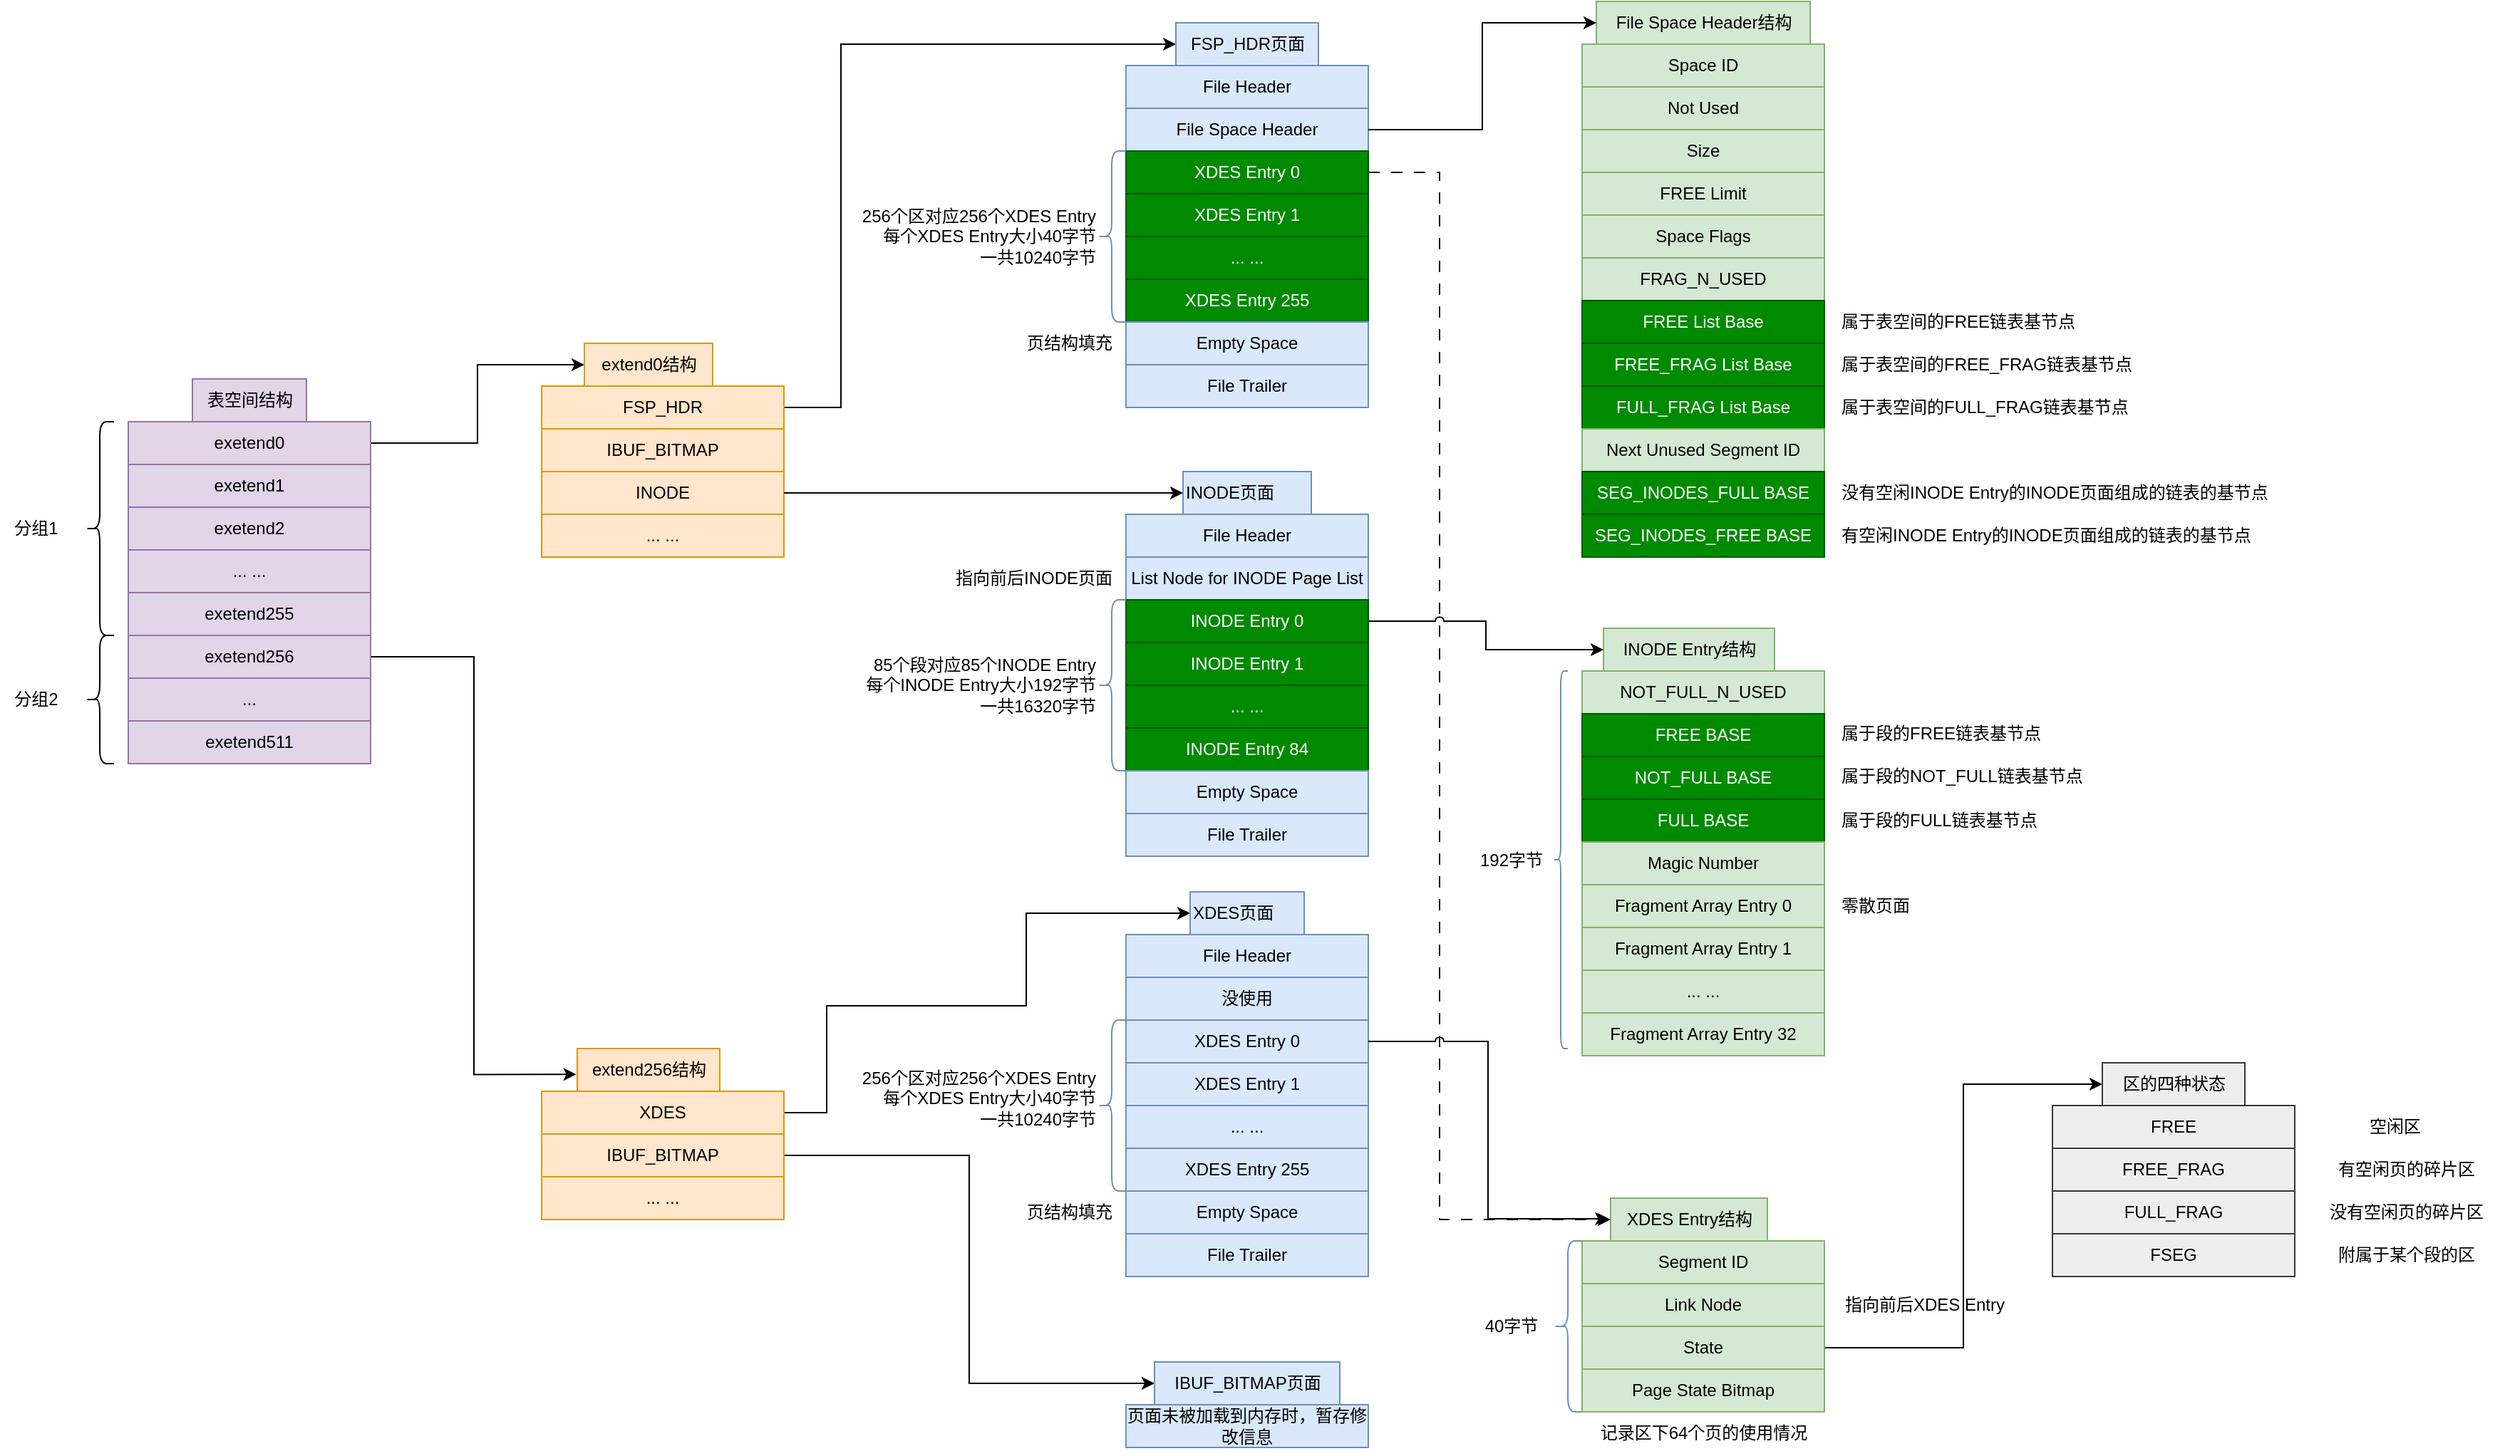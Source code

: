 <mxfile version="28.0.4">
  <diagram name="第 1 页" id="rgwFNiHghhANI89tVdpM">
    <mxGraphModel dx="1932" dy="1854" grid="1" gridSize="10" guides="1" tooltips="1" connect="1" arrows="1" fold="1" page="1" pageScale="1" pageWidth="827" pageHeight="1169" math="0" shadow="0">
      <root>
        <mxCell id="0" />
        <mxCell id="1" parent="0" />
        <mxCell id="EhMjkwyOG2z3wr5U3yRt-1" value="" style="edgeStyle=elbowEdgeStyle;rounded=0;orthogonalLoop=1;jettySize=auto;html=1;" edge="1" parent="1" source="EhMjkwyOG2z3wr5U3yRt-2" target="EhMjkwyOG2z3wr5U3yRt-20">
          <mxGeometry relative="1" as="geometry">
            <mxPoint x="780" y="210" as="targetPoint" />
          </mxGeometry>
        </mxCell>
        <mxCell id="EhMjkwyOG2z3wr5U3yRt-2" value="&lt;font&gt;exetend0&lt;/font&gt;" style="rounded=0;whiteSpace=wrap;html=1;hachureGap=4;fontFamily=Helvetica;labelBackgroundColor=none;fillColor=#e1d5e7;strokeColor=#9673a6;" vertex="1" parent="1">
          <mxGeometry x="520" y="230" width="170" height="30" as="geometry" />
        </mxCell>
        <mxCell id="EhMjkwyOG2z3wr5U3yRt-3" value="exetend1" style="rounded=0;whiteSpace=wrap;html=1;hachureGap=4;fontFamily=Helvetica;labelBackgroundColor=none;fillColor=#e1d5e7;strokeColor=#9673a6;" vertex="1" parent="1">
          <mxGeometry x="520" y="260" width="170" height="30" as="geometry" />
        </mxCell>
        <mxCell id="EhMjkwyOG2z3wr5U3yRt-4" value="exetend2" style="rounded=0;whiteSpace=wrap;html=1;hachureGap=4;fontFamily=Helvetica;labelBackgroundColor=none;fillColor=#e1d5e7;strokeColor=#9673a6;" vertex="1" parent="1">
          <mxGeometry x="520" y="290" width="170" height="30" as="geometry" />
        </mxCell>
        <mxCell id="EhMjkwyOG2z3wr5U3yRt-5" value="... ..." style="rounded=0;whiteSpace=wrap;html=1;hachureGap=4;fontFamily=Helvetica;labelBackgroundColor=none;fillColor=#e1d5e7;strokeColor=#9673a6;" vertex="1" parent="1">
          <mxGeometry x="520" y="320" width="170" height="30" as="geometry" />
        </mxCell>
        <mxCell id="EhMjkwyOG2z3wr5U3yRt-6" value="exetend255" style="rounded=0;whiteSpace=wrap;html=1;hachureGap=4;fontFamily=Helvetica;labelBackgroundColor=none;fillColor=#e1d5e7;strokeColor=#9673a6;" vertex="1" parent="1">
          <mxGeometry x="520" y="350" width="170" height="30" as="geometry" />
        </mxCell>
        <mxCell id="EhMjkwyOG2z3wr5U3yRt-7" style="edgeStyle=orthogonalEdgeStyle;rounded=0;orthogonalLoop=1;jettySize=auto;html=1;entryX=-0.007;entryY=0.605;entryDx=0;entryDy=0;entryPerimeter=0;" edge="1" parent="1" source="EhMjkwyOG2z3wr5U3yRt-8" target="EhMjkwyOG2z3wr5U3yRt-25">
          <mxGeometry relative="1" as="geometry" />
        </mxCell>
        <mxCell id="EhMjkwyOG2z3wr5U3yRt-8" value="exetend256" style="rounded=0;whiteSpace=wrap;html=1;hachureGap=4;fontFamily=Helvetica;labelBackgroundColor=none;fillColor=#e1d5e7;strokeColor=#9673a6;" vertex="1" parent="1">
          <mxGeometry x="520" y="380" width="170" height="30" as="geometry" />
        </mxCell>
        <mxCell id="EhMjkwyOG2z3wr5U3yRt-9" value="..." style="rounded=0;whiteSpace=wrap;html=1;hachureGap=4;fontFamily=Helvetica;labelBackgroundColor=none;fillColor=#e1d5e7;strokeColor=#9673a6;" vertex="1" parent="1">
          <mxGeometry x="520" y="410" width="170" height="30" as="geometry" />
        </mxCell>
        <mxCell id="EhMjkwyOG2z3wr5U3yRt-10" value="exetend511" style="rounded=0;whiteSpace=wrap;html=1;hachureGap=4;fontFamily=Helvetica;labelBackgroundColor=none;fillColor=#e1d5e7;strokeColor=#9673a6;" vertex="1" parent="1">
          <mxGeometry x="520" y="440" width="170" height="30" as="geometry" />
        </mxCell>
        <mxCell id="EhMjkwyOG2z3wr5U3yRt-11" value="" style="shape=curlyBracket;whiteSpace=wrap;html=1;rounded=1;labelPosition=left;verticalLabelPosition=middle;align=right;verticalAlign=middle;" vertex="1" parent="1">
          <mxGeometry x="490" y="230" width="20" height="150" as="geometry" />
        </mxCell>
        <mxCell id="EhMjkwyOG2z3wr5U3yRt-12" value="分组1" style="text;html=1;align=center;verticalAlign=middle;resizable=0;points=[];autosize=1;strokeColor=none;fillColor=none;" vertex="1" parent="1">
          <mxGeometry x="430" y="290" width="50" height="30" as="geometry" />
        </mxCell>
        <mxCell id="EhMjkwyOG2z3wr5U3yRt-13" value="" style="shape=curlyBracket;whiteSpace=wrap;html=1;rounded=1;labelPosition=left;verticalLabelPosition=middle;align=right;verticalAlign=middle;" vertex="1" parent="1">
          <mxGeometry x="490" y="380" width="20" height="90" as="geometry" />
        </mxCell>
        <mxCell id="EhMjkwyOG2z3wr5U3yRt-14" value="分组2" style="text;html=1;align=center;verticalAlign=middle;resizable=0;points=[];autosize=1;strokeColor=none;fillColor=none;" vertex="1" parent="1">
          <mxGeometry x="430" y="410" width="50" height="30" as="geometry" />
        </mxCell>
        <mxCell id="EhMjkwyOG2z3wr5U3yRt-15" style="rounded=0;orthogonalLoop=1;jettySize=auto;html=1;edgeStyle=elbowEdgeStyle;exitX=1;exitY=0.5;exitDx=0;exitDy=0;" edge="1" parent="1" source="EhMjkwyOG2z3wr5U3yRt-16" target="EhMjkwyOG2z3wr5U3yRt-49">
          <mxGeometry relative="1" as="geometry">
            <mxPoint x="990" y="130" as="sourcePoint" />
            <Array as="points">
              <mxPoint x="1020" y="90" />
            </Array>
          </mxGeometry>
        </mxCell>
        <mxCell id="EhMjkwyOG2z3wr5U3yRt-16" value="&lt;font&gt;FSP_HDR&lt;/font&gt;" style="rounded=0;whiteSpace=wrap;html=1;hachureGap=4;fontFamily=Helvetica;labelBackgroundColor=none;fillColor=#ffe6cc;strokeColor=#d79b00;" vertex="1" parent="1">
          <mxGeometry x="810" y="205" width="170" height="30" as="geometry" />
        </mxCell>
        <mxCell id="EhMjkwyOG2z3wr5U3yRt-17" value="IBUF_BITMAP" style="rounded=0;whiteSpace=wrap;html=1;hachureGap=4;fontFamily=Helvetica;labelBackgroundColor=none;fillColor=#ffe6cc;strokeColor=#d79b00;" vertex="1" parent="1">
          <mxGeometry x="810" y="235" width="170" height="30" as="geometry" />
        </mxCell>
        <mxCell id="EhMjkwyOG2z3wr5U3yRt-18" value="INODE" style="rounded=0;whiteSpace=wrap;html=1;hachureGap=4;fontFamily=Helvetica;labelBackgroundColor=none;fillColor=#ffe6cc;strokeColor=#d79b00;" vertex="1" parent="1">
          <mxGeometry x="810" y="265" width="170" height="30" as="geometry" />
        </mxCell>
        <mxCell id="EhMjkwyOG2z3wr5U3yRt-19" value="... ..." style="rounded=0;whiteSpace=wrap;html=1;hachureGap=4;fontFamily=Helvetica;labelBackgroundColor=none;fillColor=#ffe6cc;strokeColor=#d79b00;" vertex="1" parent="1">
          <mxGeometry x="810" y="295" width="170" height="30" as="geometry" />
        </mxCell>
        <mxCell id="EhMjkwyOG2z3wr5U3yRt-20" value="extend0结构" style="text;html=1;align=center;verticalAlign=middle;resizable=0;points=[];autosize=1;strokeColor=#d79b00;fillColor=#ffe6cc;" vertex="1" parent="1">
          <mxGeometry x="840" y="175" width="90" height="30" as="geometry" />
        </mxCell>
        <mxCell id="EhMjkwyOG2z3wr5U3yRt-21" value="表空间结构" style="text;html=1;align=center;verticalAlign=middle;resizable=0;points=[];autosize=1;strokeColor=#9673a6;fillColor=#e1d5e7;" vertex="1" parent="1">
          <mxGeometry x="565" y="200" width="80" height="30" as="geometry" />
        </mxCell>
        <mxCell id="EhMjkwyOG2z3wr5U3yRt-82" style="edgeStyle=orthogonalEdgeStyle;rounded=0;orthogonalLoop=1;jettySize=auto;html=1;exitX=1;exitY=0.5;exitDx=0;exitDy=0;" edge="1" parent="1" source="EhMjkwyOG2z3wr5U3yRt-22" target="EhMjkwyOG2z3wr5U3yRt-75">
          <mxGeometry relative="1" as="geometry">
            <Array as="points">
              <mxPoint x="1010" y="715" />
              <mxPoint x="1010" y="640" />
              <mxPoint x="1150" y="640" />
              <mxPoint x="1150" y="575" />
            </Array>
          </mxGeometry>
        </mxCell>
        <mxCell id="EhMjkwyOG2z3wr5U3yRt-22" value="&lt;font&gt;XDES&lt;/font&gt;" style="rounded=0;whiteSpace=wrap;html=1;hachureGap=4;fontFamily=Helvetica;labelBackgroundColor=none;fillColor=#ffe6cc;strokeColor=#d79b00;" vertex="1" parent="1">
          <mxGeometry x="810" y="700" width="170" height="30" as="geometry" />
        </mxCell>
        <mxCell id="xr_M1dK8QN54nfAdVbEc-6" style="edgeStyle=elbowEdgeStyle;shape=connector;rounded=0;orthogonalLoop=1;jettySize=auto;html=1;strokeColor=default;align=center;verticalAlign=middle;fontFamily=Helvetica;fontSize=11;fontColor=default;labelBackgroundColor=default;endArrow=classic;" edge="1" parent="1" source="EhMjkwyOG2z3wr5U3yRt-23" target="xr_M1dK8QN54nfAdVbEc-5">
          <mxGeometry relative="1" as="geometry" />
        </mxCell>
        <mxCell id="EhMjkwyOG2z3wr5U3yRt-23" value="IBUF_BITMAP" style="rounded=0;whiteSpace=wrap;html=1;hachureGap=4;fontFamily=Helvetica;labelBackgroundColor=none;fillColor=#ffe6cc;strokeColor=#d79b00;" vertex="1" parent="1">
          <mxGeometry x="810" y="730" width="170" height="30" as="geometry" />
        </mxCell>
        <mxCell id="EhMjkwyOG2z3wr5U3yRt-24" value="... ..." style="rounded=0;whiteSpace=wrap;html=1;hachureGap=4;fontFamily=Helvetica;labelBackgroundColor=none;fillColor=#ffe6cc;strokeColor=#d79b00;" vertex="1" parent="1">
          <mxGeometry x="810" y="760" width="170" height="30" as="geometry" />
        </mxCell>
        <mxCell id="EhMjkwyOG2z3wr5U3yRt-25" value="extend256结构" style="text;html=1;align=center;verticalAlign=middle;resizable=0;points=[];autosize=1;strokeColor=#d79b00;fillColor=#ffe6cc;" vertex="1" parent="1">
          <mxGeometry x="835" y="670" width="100" height="30" as="geometry" />
        </mxCell>
        <mxCell id="EhMjkwyOG2z3wr5U3yRt-26" value="Segment ID" style="rounded=0;whiteSpace=wrap;html=1;hachureGap=4;fontFamily=Helvetica;labelBackgroundColor=none;fillColor=#d5e8d4;strokeColor=#82b366;" vertex="1" parent="1">
          <mxGeometry x="1540" y="805" width="170" height="30" as="geometry" />
        </mxCell>
        <mxCell id="EhMjkwyOG2z3wr5U3yRt-27" value="Link Node" style="rounded=0;whiteSpace=wrap;html=1;hachureGap=4;fontFamily=Helvetica;labelBackgroundColor=none;fillColor=#d5e8d4;strokeColor=#82b366;" vertex="1" parent="1">
          <mxGeometry x="1540" y="835" width="170" height="30" as="geometry" />
        </mxCell>
        <mxCell id="EhMjkwyOG2z3wr5U3yRt-118" style="edgeStyle=elbowEdgeStyle;shape=connector;rounded=0;orthogonalLoop=1;jettySize=auto;html=1;strokeColor=default;align=center;verticalAlign=middle;fontFamily=Helvetica;fontSize=11;fontColor=default;labelBackgroundColor=default;endArrow=classic;" edge="1" parent="1" source="EhMjkwyOG2z3wr5U3yRt-28" target="EhMjkwyOG2z3wr5U3yRt-124">
          <mxGeometry relative="1" as="geometry">
            <mxPoint x="1840.0" y="880" as="targetPoint" />
          </mxGeometry>
        </mxCell>
        <mxCell id="EhMjkwyOG2z3wr5U3yRt-28" value="State" style="rounded=0;whiteSpace=wrap;html=1;hachureGap=4;fontFamily=Helvetica;labelBackgroundColor=none;fillColor=#d5e8d4;strokeColor=#82b366;" vertex="1" parent="1">
          <mxGeometry x="1540" y="865" width="170" height="30" as="geometry" />
        </mxCell>
        <mxCell id="EhMjkwyOG2z3wr5U3yRt-29" value="XDES Entry结构" style="text;html=1;align=center;verticalAlign=middle;resizable=0;points=[];autosize=1;strokeColor=#82b366;fillColor=#d5e8d4;" vertex="1" parent="1">
          <mxGeometry x="1560" y="775" width="110" height="30" as="geometry" />
        </mxCell>
        <mxCell id="EhMjkwyOG2z3wr5U3yRt-30" value="Page State Bitmap" style="rounded=0;whiteSpace=wrap;html=1;hachureGap=4;fontFamily=Helvetica;labelBackgroundColor=none;fillColor=#d5e8d4;strokeColor=#82b366;" vertex="1" parent="1">
          <mxGeometry x="1540" y="895" width="170" height="30" as="geometry" />
        </mxCell>
        <mxCell id="EhMjkwyOG2z3wr5U3yRt-31" value="指向前后XDES Entry" style="text;html=1;align=center;verticalAlign=middle;resizable=0;points=[];autosize=1;strokeColor=none;fillColor=none;" vertex="1" parent="1">
          <mxGeometry x="1710" y="835" width="140" height="30" as="geometry" />
        </mxCell>
        <mxCell id="EhMjkwyOG2z3wr5U3yRt-32" value="NOT_FULL_N_USED" style="rounded=0;whiteSpace=wrap;html=1;hachureGap=4;fontFamily=Helvetica;labelBackgroundColor=none;fillColor=#d5e8d4;strokeColor=#82b366;" vertex="1" parent="1">
          <mxGeometry x="1540" y="405" width="170" height="30" as="geometry" />
        </mxCell>
        <mxCell id="EhMjkwyOG2z3wr5U3yRt-33" value="FREE BASE" style="rounded=0;whiteSpace=wrap;html=1;hachureGap=4;fontFamily=Helvetica;labelBackgroundColor=none;fillColor=#008a00;strokeColor=#005700;fontColor=#ffffff;" vertex="1" parent="1">
          <mxGeometry x="1540" y="435" width="170" height="30" as="geometry" />
        </mxCell>
        <mxCell id="EhMjkwyOG2z3wr5U3yRt-34" value="NOT_FULL BASE" style="rounded=0;whiteSpace=wrap;html=1;hachureGap=4;fontFamily=Helvetica;labelBackgroundColor=none;fillColor=#008a00;strokeColor=#005700;fontColor=#ffffff;" vertex="1" parent="1">
          <mxGeometry x="1540" y="465" width="170" height="30" as="geometry" />
        </mxCell>
        <mxCell id="EhMjkwyOG2z3wr5U3yRt-35" value="INODE Entry结构" style="text;html=1;align=center;verticalAlign=middle;resizable=0;points=[];autosize=1;strokeColor=#82b366;fillColor=#d5e8d4;" vertex="1" parent="1">
          <mxGeometry x="1555" y="375" width="120" height="30" as="geometry" />
        </mxCell>
        <mxCell id="EhMjkwyOG2z3wr5U3yRt-36" value="FULL BASE" style="rounded=0;whiteSpace=wrap;html=1;hachureGap=4;fontFamily=Helvetica;labelBackgroundColor=none;fillColor=#008a00;strokeColor=#005700;fontColor=#ffffff;" vertex="1" parent="1">
          <mxGeometry x="1540" y="495" width="170" height="30" as="geometry" />
        </mxCell>
        <mxCell id="EhMjkwyOG2z3wr5U3yRt-37" value="指向前后INODE页面" style="text;html=1;align=center;verticalAlign=middle;resizable=0;points=[];autosize=1;strokeColor=none;fillColor=none;" vertex="1" parent="1">
          <mxGeometry x="1090" y="325" width="130" height="30" as="geometry" />
        </mxCell>
        <mxCell id="EhMjkwyOG2z3wr5U3yRt-38" value="Magic Number" style="rounded=0;whiteSpace=wrap;html=1;hachureGap=4;fontFamily=Helvetica;labelBackgroundColor=none;fillColor=#d5e8d4;strokeColor=#82b366;" vertex="1" parent="1">
          <mxGeometry x="1540" y="525" width="170" height="30" as="geometry" />
        </mxCell>
        <mxCell id="EhMjkwyOG2z3wr5U3yRt-39" value="Fragment Array Entry 0" style="rounded=0;whiteSpace=wrap;html=1;hachureGap=4;fontFamily=Helvetica;labelBackgroundColor=none;fillColor=#d5e8d4;strokeColor=#82b366;" vertex="1" parent="1">
          <mxGeometry x="1540" y="555" width="170" height="30" as="geometry" />
        </mxCell>
        <mxCell id="EhMjkwyOG2z3wr5U3yRt-40" value="Fragment Array Entry 1" style="rounded=0;whiteSpace=wrap;html=1;hachureGap=4;fontFamily=Helvetica;labelBackgroundColor=none;fillColor=#d5e8d4;strokeColor=#82b366;" vertex="1" parent="1">
          <mxGeometry x="1540" y="585" width="170" height="30" as="geometry" />
        </mxCell>
        <mxCell id="EhMjkwyOG2z3wr5U3yRt-41" value="... ..." style="rounded=0;whiteSpace=wrap;html=1;hachureGap=4;fontFamily=Helvetica;labelBackgroundColor=none;fillColor=#d5e8d4;strokeColor=#82b366;" vertex="1" parent="1">
          <mxGeometry x="1540" y="615" width="170" height="30" as="geometry" />
        </mxCell>
        <mxCell id="EhMjkwyOG2z3wr5U3yRt-42" value="Fragment Array Entry 32" style="rounded=0;whiteSpace=wrap;html=1;hachureGap=4;fontFamily=Helvetica;labelBackgroundColor=none;fillColor=#d5e8d4;strokeColor=#82b366;" vertex="1" parent="1">
          <mxGeometry x="1540" y="645" width="170" height="30" as="geometry" />
        </mxCell>
        <mxCell id="EhMjkwyOG2z3wr5U3yRt-43" value="零散页面" style="text;html=1;align=left;verticalAlign=middle;resizable=0;points=[];autosize=1;strokeColor=none;fillColor=none;" vertex="1" parent="1">
          <mxGeometry x="1720" y="555" width="70" height="30" as="geometry" />
        </mxCell>
        <mxCell id="EhMjkwyOG2z3wr5U3yRt-44" value="File Header" style="rounded=0;whiteSpace=wrap;html=1;hachureGap=4;fontFamily=Helvetica;labelBackgroundColor=none;fillColor=#dae8fc;strokeColor=#6c8ebf;" vertex="1" parent="1">
          <mxGeometry x="1220" y="-20" width="170" height="30" as="geometry" />
        </mxCell>
        <mxCell id="EhMjkwyOG2z3wr5U3yRt-45" value="File Space Header" style="rounded=0;whiteSpace=wrap;html=1;hachureGap=4;fontFamily=Helvetica;labelBackgroundColor=none;fillColor=#dae8fc;strokeColor=#6c8ebf;" vertex="1" parent="1">
          <mxGeometry x="1220" y="10" width="170" height="30" as="geometry" />
        </mxCell>
        <mxCell id="EhMjkwyOG2z3wr5U3yRt-108" style="edgeStyle=elbowEdgeStyle;shape=connector;rounded=0;orthogonalLoop=1;jettySize=auto;html=1;strokeColor=default;align=center;verticalAlign=middle;fontFamily=Helvetica;fontSize=11;fontColor=default;labelBackgroundColor=default;endArrow=classic;jumpStyle=arc;dashed=1;dashPattern=8 8;" edge="1" parent="1" source="EhMjkwyOG2z3wr5U3yRt-46">
          <mxGeometry relative="1" as="geometry">
            <mxPoint x="1560.0" y="790.0" as="targetPoint" />
            <Array as="points">
              <mxPoint x="1440" y="430" />
            </Array>
          </mxGeometry>
        </mxCell>
        <mxCell id="EhMjkwyOG2z3wr5U3yRt-46" value="&lt;span style=&quot;text-wrap-mode: nowrap;&quot;&gt;XDES Entry 0&lt;/span&gt;" style="rounded=0;whiteSpace=wrap;html=1;hachureGap=4;fontFamily=Helvetica;labelBackgroundColor=none;fillColor=#008a00;strokeColor=#005700;fontColor=#ffffff;" vertex="1" parent="1">
          <mxGeometry x="1220" y="40" width="170" height="30" as="geometry" />
        </mxCell>
        <mxCell id="EhMjkwyOG2z3wr5U3yRt-47" value="&lt;span style=&quot;text-wrap-mode: nowrap;&quot;&gt;XDES Entry 1&lt;/span&gt;" style="rounded=0;whiteSpace=wrap;html=1;hachureGap=4;fontFamily=Helvetica;labelBackgroundColor=none;fillColor=#008a00;strokeColor=#005700;fontColor=#ffffff;" vertex="1" parent="1">
          <mxGeometry x="1220" y="70" width="170" height="30" as="geometry" />
        </mxCell>
        <mxCell id="EhMjkwyOG2z3wr5U3yRt-48" value="... ..." style="rounded=0;whiteSpace=wrap;html=1;hachureGap=4;fontFamily=Helvetica;labelBackgroundColor=none;fillColor=#008a00;strokeColor=#005700;fontColor=#ffffff;" vertex="1" parent="1">
          <mxGeometry x="1220" y="100" width="170" height="30" as="geometry" />
        </mxCell>
        <mxCell id="EhMjkwyOG2z3wr5U3yRt-49" value="FSP_HDR页面" style="text;html=1;align=center;verticalAlign=middle;resizable=0;points=[];autosize=1;strokeColor=#6c8ebf;fillColor=#dae8fc;" vertex="1" parent="1">
          <mxGeometry x="1255" y="-50" width="100" height="30" as="geometry" />
        </mxCell>
        <mxCell id="EhMjkwyOG2z3wr5U3yRt-50" value="&lt;span style=&quot;text-wrap-mode: nowrap;&quot;&gt;XDES Entry 255&lt;/span&gt;" style="rounded=0;whiteSpace=wrap;html=1;hachureGap=4;fontFamily=Helvetica;labelBackgroundColor=none;fillColor=#008a00;strokeColor=#005700;fontColor=#ffffff;" vertex="1" parent="1">
          <mxGeometry x="1220" y="130" width="170" height="30" as="geometry" />
        </mxCell>
        <mxCell id="EhMjkwyOG2z3wr5U3yRt-51" value="" style="shape=curlyBracket;whiteSpace=wrap;html=1;rounded=1;labelPosition=left;verticalLabelPosition=middle;align=right;verticalAlign=middle;rotation=0;fillColor=#dae8fc;strokeColor=#6c8ebf;" vertex="1" parent="1">
          <mxGeometry x="1200" y="40" width="20" height="120" as="geometry" />
        </mxCell>
        <mxCell id="EhMjkwyOG2z3wr5U3yRt-52" value="256个区对应256个XDES Entry&lt;br&gt;每个XDES Entry大小40字节&lt;br&gt;一共10240字节" style="text;html=1;align=right;verticalAlign=middle;resizable=0;points=[];autosize=1;strokeColor=none;fillColor=none;" vertex="1" parent="1">
          <mxGeometry x="1010" y="70" width="190" height="60" as="geometry" />
        </mxCell>
        <mxCell id="EhMjkwyOG2z3wr5U3yRt-53" value="&lt;span style=&quot;text-wrap-mode: nowrap;&quot;&gt;Empty Space&lt;/span&gt;" style="rounded=0;whiteSpace=wrap;html=1;hachureGap=4;fontFamily=Helvetica;labelBackgroundColor=none;fillColor=#dae8fc;strokeColor=#6c8ebf;" vertex="1" parent="1">
          <mxGeometry x="1220" y="160" width="170" height="30" as="geometry" />
        </mxCell>
        <mxCell id="EhMjkwyOG2z3wr5U3yRt-54" value="File Trailer" style="rounded=0;whiteSpace=wrap;html=1;hachureGap=4;fontFamily=Helvetica;labelBackgroundColor=none;fillColor=#dae8fc;strokeColor=#6c8ebf;" vertex="1" parent="1">
          <mxGeometry x="1220" y="190" width="170" height="30" as="geometry" />
        </mxCell>
        <mxCell id="EhMjkwyOG2z3wr5U3yRt-55" value="页结构填充" style="text;html=1;align=center;verticalAlign=middle;resizable=0;points=[];autosize=1;strokeColor=none;fillColor=none;" vertex="1" parent="1">
          <mxGeometry x="1140" y="160" width="80" height="30" as="geometry" />
        </mxCell>
        <mxCell id="EhMjkwyOG2z3wr5U3yRt-56" value="Space ID" style="rounded=0;whiteSpace=wrap;html=1;hachureGap=4;fontFamily=Helvetica;labelBackgroundColor=none;fillColor=#d5e8d4;strokeColor=#82b366;" vertex="1" parent="1">
          <mxGeometry x="1540" y="-35" width="170" height="30" as="geometry" />
        </mxCell>
        <mxCell id="EhMjkwyOG2z3wr5U3yRt-57" value="Not Used" style="rounded=0;whiteSpace=wrap;html=1;hachureGap=4;fontFamily=Helvetica;labelBackgroundColor=none;fillColor=#d5e8d4;strokeColor=#82b366;" vertex="1" parent="1">
          <mxGeometry x="1540" y="-5" width="170" height="30" as="geometry" />
        </mxCell>
        <mxCell id="EhMjkwyOG2z3wr5U3yRt-58" value="&lt;span style=&quot;text-wrap-mode: nowrap;&quot;&gt;Size&lt;/span&gt;" style="rounded=0;whiteSpace=wrap;html=1;hachureGap=4;fontFamily=Helvetica;labelBackgroundColor=none;fillColor=#d5e8d4;strokeColor=#82b366;" vertex="1" parent="1">
          <mxGeometry x="1540" y="25" width="170" height="30" as="geometry" />
        </mxCell>
        <mxCell id="EhMjkwyOG2z3wr5U3yRt-59" value="FREE Limit" style="rounded=0;whiteSpace=wrap;html=1;hachureGap=4;fontFamily=Helvetica;labelBackgroundColor=none;fillColor=#d5e8d4;strokeColor=#82b366;" vertex="1" parent="1">
          <mxGeometry x="1540" y="55" width="170" height="30" as="geometry" />
        </mxCell>
        <mxCell id="EhMjkwyOG2z3wr5U3yRt-60" value="Space Flags" style="rounded=0;whiteSpace=wrap;html=1;hachureGap=4;fontFamily=Helvetica;labelBackgroundColor=none;fillColor=#d5e8d4;strokeColor=#82b366;" vertex="1" parent="1">
          <mxGeometry x="1540" y="85" width="170" height="30" as="geometry" />
        </mxCell>
        <mxCell id="EhMjkwyOG2z3wr5U3yRt-61" value="File Space Header结构" style="text;html=1;align=center;verticalAlign=middle;resizable=0;points=[];autosize=1;strokeColor=#82b366;fillColor=#d5e8d4;" vertex="1" parent="1">
          <mxGeometry x="1550" y="-65" width="150" height="30" as="geometry" />
        </mxCell>
        <mxCell id="EhMjkwyOG2z3wr5U3yRt-62" value="FRAG_N_USED" style="rounded=0;whiteSpace=wrap;html=1;hachureGap=4;fontFamily=Helvetica;labelBackgroundColor=none;fillColor=#d5e8d4;strokeColor=#82b366;" vertex="1" parent="1">
          <mxGeometry x="1540" y="115" width="170" height="30" as="geometry" />
        </mxCell>
        <mxCell id="EhMjkwyOG2z3wr5U3yRt-63" value="FREE List Base" style="rounded=0;whiteSpace=wrap;html=1;hachureGap=4;fontFamily=Helvetica;labelBackgroundColor=none;fillColor=#008a00;strokeColor=#005700;fontColor=#ffffff;" vertex="1" parent="1">
          <mxGeometry x="1540" y="145" width="170" height="30" as="geometry" />
        </mxCell>
        <mxCell id="EhMjkwyOG2z3wr5U3yRt-64" value="FREE_FRAG List Base" style="rounded=0;whiteSpace=wrap;html=1;hachureGap=4;fontFamily=Helvetica;labelBackgroundColor=none;fillColor=#008a00;strokeColor=#005700;fontColor=#ffffff;" vertex="1" parent="1">
          <mxGeometry x="1540" y="175" width="170" height="30" as="geometry" />
        </mxCell>
        <mxCell id="EhMjkwyOG2z3wr5U3yRt-65" style="edgeStyle=elbowEdgeStyle;rounded=0;orthogonalLoop=1;jettySize=auto;html=1;exitX=1;exitY=0.5;exitDx=0;exitDy=0;" edge="1" parent="1" source="EhMjkwyOG2z3wr5U3yRt-45" target="EhMjkwyOG2z3wr5U3yRt-61">
          <mxGeometry relative="1" as="geometry">
            <mxPoint x="1520" y="-30" as="targetPoint" />
          </mxGeometry>
        </mxCell>
        <mxCell id="EhMjkwyOG2z3wr5U3yRt-66" value="FULL_FRAG List Base" style="rounded=0;whiteSpace=wrap;html=1;hachureGap=4;fontFamily=Helvetica;labelBackgroundColor=none;fillColor=#008a00;strokeColor=#005700;fontColor=#ffffff;" vertex="1" parent="1">
          <mxGeometry x="1540" y="205" width="170" height="30" as="geometry" />
        </mxCell>
        <mxCell id="EhMjkwyOG2z3wr5U3yRt-67" value="Next Unused Segment ID" style="rounded=0;whiteSpace=wrap;html=1;hachureGap=4;fontFamily=Helvetica;labelBackgroundColor=none;fillColor=#d5e8d4;strokeColor=#82b366;" vertex="1" parent="1">
          <mxGeometry x="1540" y="235" width="170" height="30" as="geometry" />
        </mxCell>
        <mxCell id="EhMjkwyOG2z3wr5U3yRt-68" value="SEG_INODES_FULL BASE" style="rounded=0;whiteSpace=wrap;html=1;hachureGap=4;fontFamily=Helvetica;labelBackgroundColor=none;fillColor=#008a00;strokeColor=#005700;fontColor=#ffffff;" vertex="1" parent="1">
          <mxGeometry x="1540" y="265" width="170" height="30" as="geometry" />
        </mxCell>
        <mxCell id="EhMjkwyOG2z3wr5U3yRt-69" value="SEG_INODES_FREE BASE" style="rounded=0;whiteSpace=wrap;html=1;hachureGap=4;fontFamily=Helvetica;labelBackgroundColor=none;fillColor=#008a00;strokeColor=#005700;fontColor=#ffffff;" vertex="1" parent="1">
          <mxGeometry x="1540" y="295" width="170" height="30" as="geometry" />
        </mxCell>
        <mxCell id="EhMjkwyOG2z3wr5U3yRt-70" value="File Header" style="rounded=0;whiteSpace=wrap;html=1;hachureGap=4;fontFamily=Helvetica;labelBackgroundColor=none;fillColor=#dae8fc;strokeColor=#6c8ebf;" vertex="1" parent="1">
          <mxGeometry x="1220" y="590" width="170" height="30" as="geometry" />
        </mxCell>
        <mxCell id="EhMjkwyOG2z3wr5U3yRt-71" value="没使用" style="rounded=0;whiteSpace=wrap;html=1;hachureGap=4;fontFamily=Helvetica;labelBackgroundColor=none;fillColor=#dae8fc;strokeColor=#6c8ebf;" vertex="1" parent="1">
          <mxGeometry x="1220" y="620" width="170" height="30" as="geometry" />
        </mxCell>
        <mxCell id="EhMjkwyOG2z3wr5U3yRt-72" value="&lt;span style=&quot;text-wrap-mode: nowrap;&quot;&gt;XDES Entry 0&lt;/span&gt;" style="rounded=0;whiteSpace=wrap;html=1;hachureGap=4;fontFamily=Helvetica;labelBackgroundColor=none;fillColor=#dae8fc;strokeColor=#6c8ebf;" vertex="1" parent="1">
          <mxGeometry x="1220" y="650" width="170" height="30" as="geometry" />
        </mxCell>
        <mxCell id="EhMjkwyOG2z3wr5U3yRt-73" value="&lt;span style=&quot;text-wrap-mode: nowrap;&quot;&gt;XDES Entry 1&lt;/span&gt;" style="rounded=0;whiteSpace=wrap;html=1;hachureGap=4;fontFamily=Helvetica;labelBackgroundColor=none;fillColor=#dae8fc;strokeColor=#6c8ebf;" vertex="1" parent="1">
          <mxGeometry x="1220" y="680" width="170" height="30" as="geometry" />
        </mxCell>
        <mxCell id="EhMjkwyOG2z3wr5U3yRt-74" value="... ..." style="rounded=0;whiteSpace=wrap;html=1;hachureGap=4;fontFamily=Helvetica;labelBackgroundColor=none;fillColor=#dae8fc;strokeColor=#6c8ebf;" vertex="1" parent="1">
          <mxGeometry x="1220" y="710" width="170" height="30" as="geometry" />
        </mxCell>
        <mxCell id="EhMjkwyOG2z3wr5U3yRt-75" value="XDES页面" style="text;html=1;align=left;verticalAlign=middle;resizable=0;points=[];autosize=1;strokeColor=#6c8ebf;fillColor=#dae8fc;" vertex="1" parent="1">
          <mxGeometry x="1265" y="560" width="80" height="30" as="geometry" />
        </mxCell>
        <mxCell id="EhMjkwyOG2z3wr5U3yRt-76" value="&lt;span style=&quot;text-wrap-mode: nowrap;&quot;&gt;XDES Entry 255&lt;/span&gt;" style="rounded=0;whiteSpace=wrap;html=1;hachureGap=4;fontFamily=Helvetica;labelBackgroundColor=none;fillColor=#dae8fc;strokeColor=#6c8ebf;" vertex="1" parent="1">
          <mxGeometry x="1220" y="740" width="170" height="30" as="geometry" />
        </mxCell>
        <mxCell id="EhMjkwyOG2z3wr5U3yRt-77" value="" style="shape=curlyBracket;whiteSpace=wrap;html=1;rounded=1;labelPosition=left;verticalLabelPosition=middle;align=right;verticalAlign=middle;rotation=0;fillColor=#dae8fc;strokeColor=#6c8ebf;" vertex="1" parent="1">
          <mxGeometry x="1200" y="650" width="20" height="120" as="geometry" />
        </mxCell>
        <mxCell id="EhMjkwyOG2z3wr5U3yRt-78" value="256个区对应256个XDES Entry&lt;br&gt;每个XDES Entry大小40字节&lt;br&gt;一共10240字节" style="text;html=1;align=right;verticalAlign=middle;resizable=0;points=[];autosize=1;strokeColor=none;fillColor=none;" vertex="1" parent="1">
          <mxGeometry x="1010" y="675" width="190" height="60" as="geometry" />
        </mxCell>
        <mxCell id="EhMjkwyOG2z3wr5U3yRt-79" value="&lt;span style=&quot;text-wrap-mode: nowrap;&quot;&gt;Empty Space&lt;/span&gt;" style="rounded=0;whiteSpace=wrap;html=1;hachureGap=4;fontFamily=Helvetica;labelBackgroundColor=none;fillColor=#dae8fc;strokeColor=#6c8ebf;" vertex="1" parent="1">
          <mxGeometry x="1220" y="770" width="170" height="30" as="geometry" />
        </mxCell>
        <mxCell id="EhMjkwyOG2z3wr5U3yRt-80" value="File Trailer" style="rounded=0;whiteSpace=wrap;html=1;hachureGap=4;fontFamily=Helvetica;labelBackgroundColor=none;fillColor=#dae8fc;strokeColor=#6c8ebf;" vertex="1" parent="1">
          <mxGeometry x="1220" y="800" width="170" height="30" as="geometry" />
        </mxCell>
        <mxCell id="EhMjkwyOG2z3wr5U3yRt-81" value="页结构填充" style="text;html=1;align=center;verticalAlign=middle;resizable=0;points=[];autosize=1;strokeColor=none;fillColor=none;" vertex="1" parent="1">
          <mxGeometry x="1140" y="770" width="80" height="30" as="geometry" />
        </mxCell>
        <mxCell id="EhMjkwyOG2z3wr5U3yRt-83" value="File Header" style="rounded=0;whiteSpace=wrap;html=1;hachureGap=4;fontFamily=Helvetica;labelBackgroundColor=none;fillColor=#dae8fc;strokeColor=#6c8ebf;" vertex="1" parent="1">
          <mxGeometry x="1220" y="295" width="170" height="30" as="geometry" />
        </mxCell>
        <mxCell id="EhMjkwyOG2z3wr5U3yRt-84" value="List Node for INODE Page List" style="rounded=0;whiteSpace=wrap;html=1;hachureGap=4;fontFamily=Helvetica;labelBackgroundColor=none;fillColor=#dae8fc;strokeColor=#6c8ebf;" vertex="1" parent="1">
          <mxGeometry x="1220" y="325" width="170" height="30" as="geometry" />
        </mxCell>
        <mxCell id="EhMjkwyOG2z3wr5U3yRt-98" style="edgeStyle=elbowEdgeStyle;shape=connector;rounded=0;orthogonalLoop=1;jettySize=auto;html=1;strokeColor=default;align=center;verticalAlign=middle;fontFamily=Helvetica;fontSize=11;fontColor=default;labelBackgroundColor=default;endArrow=classic;jumpStyle=arc;" edge="1" parent="1" source="EhMjkwyOG2z3wr5U3yRt-85" target="EhMjkwyOG2z3wr5U3yRt-35">
          <mxGeometry relative="1" as="geometry" />
        </mxCell>
        <mxCell id="EhMjkwyOG2z3wr5U3yRt-85" value="&lt;span style=&quot;text-wrap-mode: nowrap;&quot;&gt;INODE Entry 0&lt;/span&gt;" style="rounded=0;whiteSpace=wrap;html=1;hachureGap=4;fontFamily=Helvetica;labelBackgroundColor=none;fillColor=#008a00;strokeColor=#005700;fontColor=#ffffff;" vertex="1" parent="1">
          <mxGeometry x="1220" y="355" width="170" height="30" as="geometry" />
        </mxCell>
        <mxCell id="EhMjkwyOG2z3wr5U3yRt-86" value="&lt;span style=&quot;text-wrap-mode: nowrap;&quot;&gt;INODE&lt;/span&gt;&lt;span style=&quot;text-wrap-mode: nowrap;&quot;&gt;&amp;nbsp;Entry 1&lt;/span&gt;" style="rounded=0;whiteSpace=wrap;html=1;hachureGap=4;fontFamily=Helvetica;labelBackgroundColor=none;fillColor=#008a00;strokeColor=#005700;fontColor=#ffffff;" vertex="1" parent="1">
          <mxGeometry x="1220" y="385" width="170" height="30" as="geometry" />
        </mxCell>
        <mxCell id="EhMjkwyOG2z3wr5U3yRt-87" value="... ..." style="rounded=0;whiteSpace=wrap;html=1;hachureGap=4;fontFamily=Helvetica;labelBackgroundColor=none;fillColor=#008a00;strokeColor=#005700;fontColor=#ffffff;" vertex="1" parent="1">
          <mxGeometry x="1220" y="415" width="170" height="30" as="geometry" />
        </mxCell>
        <mxCell id="EhMjkwyOG2z3wr5U3yRt-88" value="INODE页面" style="text;html=1;align=left;verticalAlign=middle;resizable=0;points=[];autosize=1;strokeColor=#6c8ebf;fillColor=#dae8fc;" vertex="1" parent="1">
          <mxGeometry x="1260" y="265" width="90" height="30" as="geometry" />
        </mxCell>
        <mxCell id="EhMjkwyOG2z3wr5U3yRt-89" value="&lt;span style=&quot;text-wrap-mode: nowrap;&quot;&gt;INODE&lt;/span&gt;&lt;span style=&quot;text-wrap-mode: nowrap;&quot;&gt;&amp;nbsp;Entry 84&lt;/span&gt;" style="rounded=0;whiteSpace=wrap;html=1;hachureGap=4;fontFamily=Helvetica;labelBackgroundColor=none;fillColor=#008a00;strokeColor=#005700;fontColor=#ffffff;" vertex="1" parent="1">
          <mxGeometry x="1220" y="445" width="170" height="30" as="geometry" />
        </mxCell>
        <mxCell id="EhMjkwyOG2z3wr5U3yRt-91" value="&lt;span style=&quot;text-wrap-mode: nowrap;&quot;&gt;Empty Space&lt;/span&gt;" style="rounded=0;whiteSpace=wrap;html=1;hachureGap=4;fontFamily=Helvetica;labelBackgroundColor=none;fillColor=#dae8fc;strokeColor=#6c8ebf;" vertex="1" parent="1">
          <mxGeometry x="1220" y="475" width="170" height="30" as="geometry" />
        </mxCell>
        <mxCell id="EhMjkwyOG2z3wr5U3yRt-92" value="File Trailer" style="rounded=0;whiteSpace=wrap;html=1;hachureGap=4;fontFamily=Helvetica;labelBackgroundColor=none;fillColor=#dae8fc;strokeColor=#6c8ebf;" vertex="1" parent="1">
          <mxGeometry x="1220" y="505" width="170" height="30" as="geometry" />
        </mxCell>
        <mxCell id="EhMjkwyOG2z3wr5U3yRt-93" style="edgeStyle=elbowEdgeStyle;rounded=0;orthogonalLoop=1;jettySize=auto;html=1;" edge="1" parent="1" source="EhMjkwyOG2z3wr5U3yRt-18" target="EhMjkwyOG2z3wr5U3yRt-88">
          <mxGeometry relative="1" as="geometry" />
        </mxCell>
        <mxCell id="EhMjkwyOG2z3wr5U3yRt-94" value="85个段对应85个INODE Entry&lt;br&gt;每个INODE Entry大小192字节&lt;br&gt;一共16320字节" style="text;html=1;align=right;verticalAlign=middle;resizable=0;points=[];autosize=1;strokeColor=none;fillColor=none;" vertex="1" parent="1">
          <mxGeometry x="1020" y="385" width="180" height="60" as="geometry" />
        </mxCell>
        <mxCell id="EhMjkwyOG2z3wr5U3yRt-95" value="" style="shape=curlyBracket;whiteSpace=wrap;html=1;rounded=1;labelPosition=left;verticalLabelPosition=middle;align=right;verticalAlign=middle;rotation=0;fillColor=#dae8fc;strokeColor=#6c8ebf;" vertex="1" parent="1">
          <mxGeometry x="1200" y="355" width="20" height="120" as="geometry" />
        </mxCell>
        <mxCell id="EhMjkwyOG2z3wr5U3yRt-97" style="edgeStyle=elbowEdgeStyle;rounded=0;orthogonalLoop=1;jettySize=auto;html=1;fontFamily=Helvetica;fontSize=12;fontColor=default;autosize=1;resizable=0;entryX=-0.016;entryY=0.483;entryDx=0;entryDy=0;entryPerimeter=0;jumpStyle=arc;" edge="1" parent="1" source="EhMjkwyOG2z3wr5U3yRt-72" target="EhMjkwyOG2z3wr5U3yRt-29">
          <mxGeometry relative="1" as="geometry">
            <mxPoint x="1605" y="560" as="targetPoint" />
          </mxGeometry>
        </mxCell>
        <mxCell id="EhMjkwyOG2z3wr5U3yRt-109" value="" style="shape=curlyBracket;whiteSpace=wrap;html=1;rounded=1;labelPosition=left;verticalLabelPosition=middle;align=right;verticalAlign=middle;rotation=0;fillColor=#dae8fc;strokeColor=#6c8ebf;" vertex="1" parent="1">
          <mxGeometry x="1520" y="805" width="20" height="120" as="geometry" />
        </mxCell>
        <mxCell id="EhMjkwyOG2z3wr5U3yRt-110" value="40字节" style="text;html=1;align=center;verticalAlign=middle;resizable=0;points=[];autosize=1;strokeColor=none;fillColor=none;" vertex="1" parent="1">
          <mxGeometry x="1460" y="850" width="60" height="30" as="geometry" />
        </mxCell>
        <mxCell id="EhMjkwyOG2z3wr5U3yRt-111" value="" style="shape=curlyBracket;whiteSpace=wrap;html=1;rounded=1;labelPosition=left;verticalLabelPosition=middle;align=right;verticalAlign=middle;rotation=0;fillColor=#dae8fc;strokeColor=#6c8ebf;" vertex="1" parent="1">
          <mxGeometry x="1520" y="405" width="10" height="265" as="geometry" />
        </mxCell>
        <mxCell id="EhMjkwyOG2z3wr5U3yRt-112" value="192字节" style="text;html=1;align=center;verticalAlign=middle;resizable=0;points=[];autosize=1;strokeColor=none;fillColor=none;" vertex="1" parent="1">
          <mxGeometry x="1455" y="522.5" width="70" height="30" as="geometry" />
        </mxCell>
        <mxCell id="EhMjkwyOG2z3wr5U3yRt-113" value="没有空闲INODE Entry的INODE页面组成的链表的基节点" style="text;html=1;align=left;verticalAlign=middle;resizable=0;points=[];autosize=1;strokeColor=none;fillColor=none;" vertex="1" parent="1">
          <mxGeometry x="1720" y="265" width="320" height="30" as="geometry" />
        </mxCell>
        <mxCell id="EhMjkwyOG2z3wr5U3yRt-114" value="有空闲INODE Entry的INODE页面组成的链表的基节点" style="text;html=1;align=left;verticalAlign=middle;resizable=0;points=[];autosize=1;strokeColor=none;fillColor=none;" vertex="1" parent="1">
          <mxGeometry x="1720" y="295" width="310" height="30" as="geometry" />
        </mxCell>
        <mxCell id="EhMjkwyOG2z3wr5U3yRt-115" value="属于段的FREE链表基节点" style="text;html=1;align=left;verticalAlign=middle;resizable=0;points=[];autosize=1;strokeColor=none;fillColor=none;" vertex="1" parent="1">
          <mxGeometry x="1720" y="434" width="160" height="30" as="geometry" />
        </mxCell>
        <mxCell id="EhMjkwyOG2z3wr5U3yRt-116" value="属于段的NOT_FULL链表基节点" style="text;html=1;align=left;verticalAlign=middle;resizable=0;points=[];autosize=1;strokeColor=none;fillColor=none;" vertex="1" parent="1">
          <mxGeometry x="1720" y="464" width="190" height="30" as="geometry" />
        </mxCell>
        <mxCell id="EhMjkwyOG2z3wr5U3yRt-117" value="属于段的FULL链表基节点" style="text;html=1;align=left;verticalAlign=middle;resizable=0;points=[];autosize=1;strokeColor=none;fillColor=none;" vertex="1" parent="1">
          <mxGeometry x="1720" y="495" width="160" height="30" as="geometry" />
        </mxCell>
        <mxCell id="EhMjkwyOG2z3wr5U3yRt-119" value="FREE" style="rounded=0;whiteSpace=wrap;html=1;hachureGap=4;fontFamily=Helvetica;labelBackgroundColor=none;fillColor=#eeeeee;strokeColor=#36393d;" vertex="1" parent="1">
          <mxGeometry x="1870" y="710" width="170" height="30" as="geometry" />
        </mxCell>
        <mxCell id="EhMjkwyOG2z3wr5U3yRt-120" value="FREE_FRAG" style="rounded=0;whiteSpace=wrap;html=1;hachureGap=4;fontFamily=Helvetica;labelBackgroundColor=none;fillColor=#eeeeee;strokeColor=#36393d;" vertex="1" parent="1">
          <mxGeometry x="1870" y="740" width="170" height="30" as="geometry" />
        </mxCell>
        <mxCell id="EhMjkwyOG2z3wr5U3yRt-121" value="FULL_FRAG" style="rounded=0;whiteSpace=wrap;html=1;hachureGap=4;fontFamily=Helvetica;labelBackgroundColor=none;fillColor=#eeeeee;strokeColor=#36393d;" vertex="1" parent="1">
          <mxGeometry x="1870" y="770" width="170" height="30" as="geometry" />
        </mxCell>
        <mxCell id="EhMjkwyOG2z3wr5U3yRt-122" value="FSEG" style="rounded=0;whiteSpace=wrap;html=1;hachureGap=4;fontFamily=Helvetica;labelBackgroundColor=none;fillColor=#eeeeee;strokeColor=#36393d;" vertex="1" parent="1">
          <mxGeometry x="1870" y="800" width="170" height="30" as="geometry" />
        </mxCell>
        <mxCell id="EhMjkwyOG2z3wr5U3yRt-124" value="区的四种状态" style="text;html=1;align=center;verticalAlign=middle;resizable=0;points=[];autosize=1;strokeColor=#36393d;fillColor=#eeeeee;" vertex="1" parent="1">
          <mxGeometry x="1905" y="680" width="100" height="30" as="geometry" />
        </mxCell>
        <mxCell id="EhMjkwyOG2z3wr5U3yRt-125" value="空闲区" style="text;html=1;align=center;verticalAlign=middle;resizable=0;points=[];autosize=1;strokeColor=none;fillColor=none;" vertex="1" parent="1">
          <mxGeometry x="2080" y="710" width="60" height="30" as="geometry" />
        </mxCell>
        <mxCell id="EhMjkwyOG2z3wr5U3yRt-126" value="有空闲页的碎片区" style="text;html=1;align=center;verticalAlign=middle;resizable=0;points=[];autosize=1;strokeColor=none;fillColor=none;" vertex="1" parent="1">
          <mxGeometry x="2058" y="740" width="120" height="30" as="geometry" />
        </mxCell>
        <mxCell id="EhMjkwyOG2z3wr5U3yRt-127" value="没有空闲页的碎片区" style="text;html=1;align=center;verticalAlign=middle;resizable=0;points=[];autosize=1;strokeColor=none;fillColor=none;" vertex="1" parent="1">
          <mxGeometry x="2053" y="770" width="130" height="30" as="geometry" />
        </mxCell>
        <mxCell id="EhMjkwyOG2z3wr5U3yRt-128" value="附属于某个段的区" style="text;html=1;align=center;verticalAlign=middle;resizable=0;points=[];autosize=1;strokeColor=none;fillColor=none;" vertex="1" parent="1">
          <mxGeometry x="2058" y="800" width="120" height="30" as="geometry" />
        </mxCell>
        <mxCell id="EhMjkwyOG2z3wr5U3yRt-130" value="属于表空间的FREE_FRAG链表基节点" style="text;html=1;align=left;verticalAlign=middle;resizable=0;points=[];autosize=1;strokeColor=none;fillColor=none;" vertex="1" parent="1">
          <mxGeometry x="1720" y="175" width="230" height="30" as="geometry" />
        </mxCell>
        <mxCell id="EhMjkwyOG2z3wr5U3yRt-131" value="属于表空间的FULL_FRAG链表基节点" style="text;html=1;align=left;verticalAlign=middle;resizable=0;points=[];autosize=1;strokeColor=none;fillColor=none;" vertex="1" parent="1">
          <mxGeometry x="1720" y="205" width="220" height="30" as="geometry" />
        </mxCell>
        <mxCell id="EhMjkwyOG2z3wr5U3yRt-133" value="属于表空间的FREE链表基节点" style="text;html=1;align=left;verticalAlign=middle;resizable=0;points=[];autosize=1;strokeColor=none;fillColor=none;" vertex="1" parent="1">
          <mxGeometry x="1720" y="145" width="190" height="30" as="geometry" />
        </mxCell>
        <mxCell id="xr_M1dK8QN54nfAdVbEc-1" value="记录区下64个页的使用情况" style="text;html=1;align=center;verticalAlign=middle;resizable=0;points=[];autosize=1;strokeColor=none;fillColor=none;" vertex="1" parent="1">
          <mxGeometry x="1540" y="925" width="170" height="30" as="geometry" />
        </mxCell>
        <mxCell id="xr_M1dK8QN54nfAdVbEc-4" value="页面未被加载到内存时，暂存修改信息" style="rounded=0;whiteSpace=wrap;html=1;hachureGap=4;fontFamily=Helvetica;labelBackgroundColor=none;fillColor=#dae8fc;strokeColor=#6c8ebf;" vertex="1" parent="1">
          <mxGeometry x="1220" y="920" width="170" height="30" as="geometry" />
        </mxCell>
        <mxCell id="xr_M1dK8QN54nfAdVbEc-5" value="IBUF_BITMAP页面" style="text;html=1;align=center;verticalAlign=middle;resizable=0;points=[];autosize=1;strokeColor=#6c8ebf;fillColor=#dae8fc;" vertex="1" parent="1">
          <mxGeometry x="1240" y="890" width="130" height="30" as="geometry" />
        </mxCell>
      </root>
    </mxGraphModel>
  </diagram>
</mxfile>
